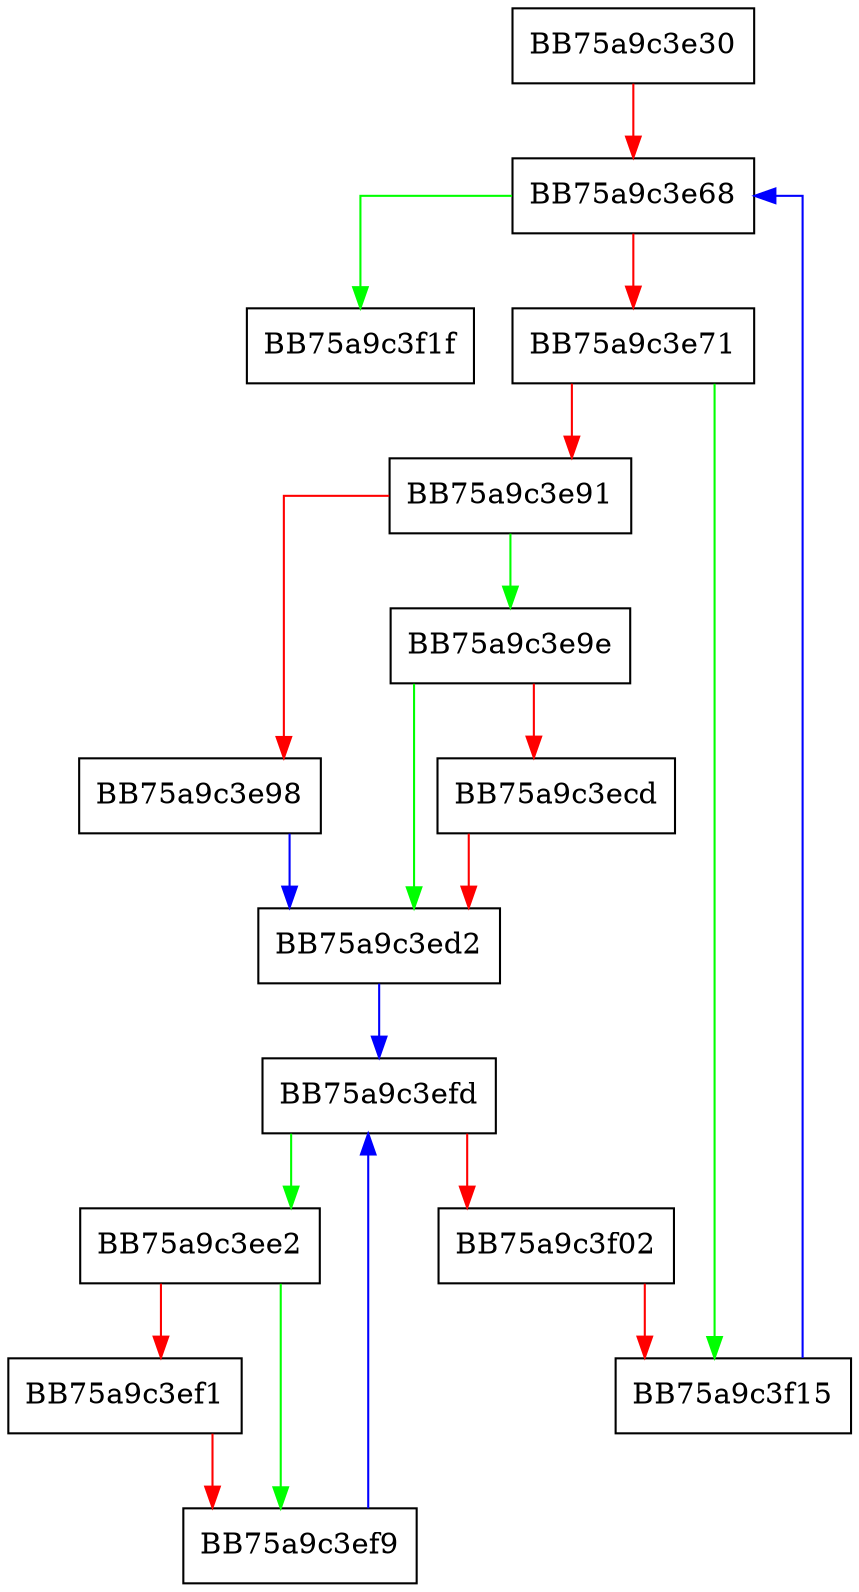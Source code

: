 digraph refresh {
  node [shape="box"];
  graph [splines=ortho];
  BB75a9c3e30 -> BB75a9c3e68 [color="red"];
  BB75a9c3e68 -> BB75a9c3f1f [color="green"];
  BB75a9c3e68 -> BB75a9c3e71 [color="red"];
  BB75a9c3e71 -> BB75a9c3f15 [color="green"];
  BB75a9c3e71 -> BB75a9c3e91 [color="red"];
  BB75a9c3e91 -> BB75a9c3e9e [color="green"];
  BB75a9c3e91 -> BB75a9c3e98 [color="red"];
  BB75a9c3e98 -> BB75a9c3ed2 [color="blue"];
  BB75a9c3e9e -> BB75a9c3ed2 [color="green"];
  BB75a9c3e9e -> BB75a9c3ecd [color="red"];
  BB75a9c3ecd -> BB75a9c3ed2 [color="red"];
  BB75a9c3ed2 -> BB75a9c3efd [color="blue"];
  BB75a9c3ee2 -> BB75a9c3ef9 [color="green"];
  BB75a9c3ee2 -> BB75a9c3ef1 [color="red"];
  BB75a9c3ef1 -> BB75a9c3ef9 [color="red"];
  BB75a9c3ef9 -> BB75a9c3efd [color="blue"];
  BB75a9c3efd -> BB75a9c3ee2 [color="green"];
  BB75a9c3efd -> BB75a9c3f02 [color="red"];
  BB75a9c3f02 -> BB75a9c3f15 [color="red"];
  BB75a9c3f15 -> BB75a9c3e68 [color="blue"];
}